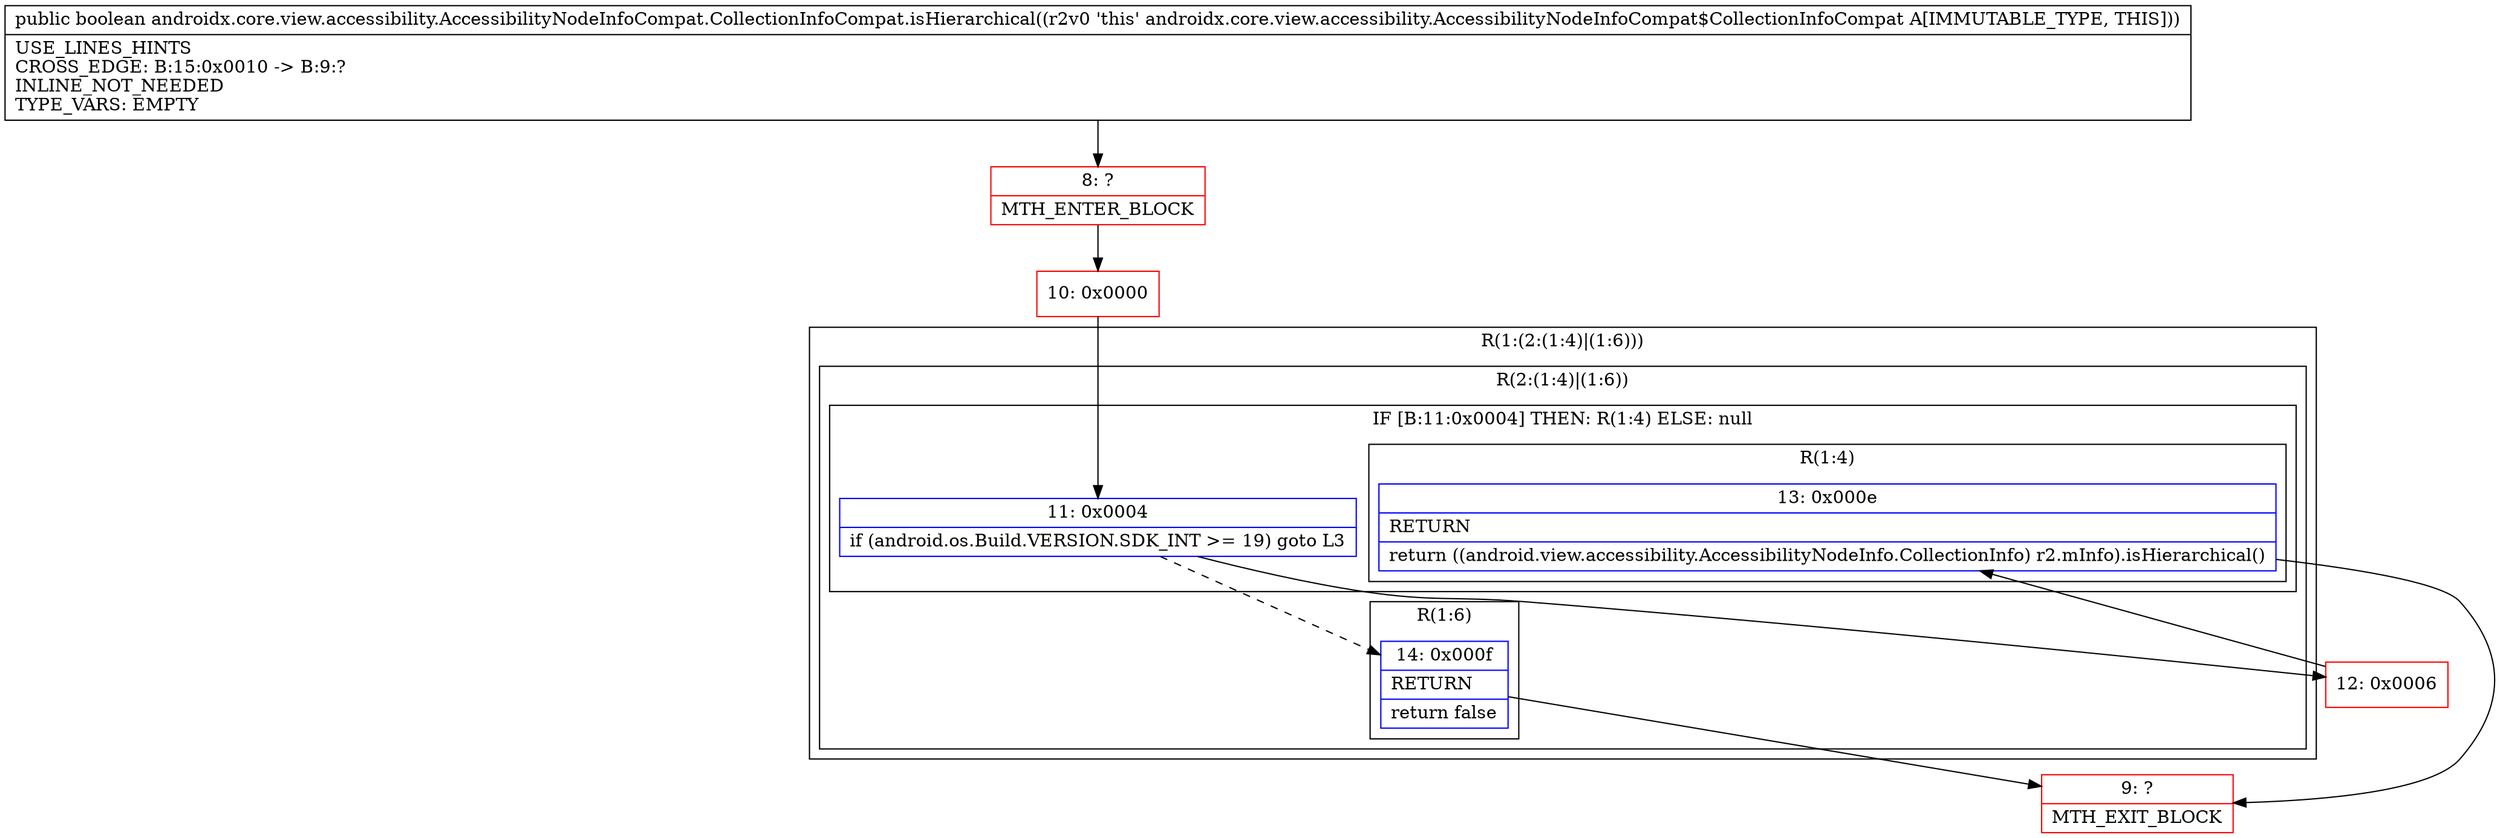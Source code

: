 digraph "CFG forandroidx.core.view.accessibility.AccessibilityNodeInfoCompat.CollectionInfoCompat.isHierarchical()Z" {
subgraph cluster_Region_1441406621 {
label = "R(1:(2:(1:4)|(1:6)))";
node [shape=record,color=blue];
subgraph cluster_Region_672978345 {
label = "R(2:(1:4)|(1:6))";
node [shape=record,color=blue];
subgraph cluster_IfRegion_192848254 {
label = "IF [B:11:0x0004] THEN: R(1:4) ELSE: null";
node [shape=record,color=blue];
Node_11 [shape=record,label="{11\:\ 0x0004|if (android.os.Build.VERSION.SDK_INT \>= 19) goto L3\l}"];
subgraph cluster_Region_160368042 {
label = "R(1:4)";
node [shape=record,color=blue];
Node_13 [shape=record,label="{13\:\ 0x000e|RETURN\l|return ((android.view.accessibility.AccessibilityNodeInfo.CollectionInfo) r2.mInfo).isHierarchical()\l}"];
}
}
subgraph cluster_Region_202697968 {
label = "R(1:6)";
node [shape=record,color=blue];
Node_14 [shape=record,label="{14\:\ 0x000f|RETURN\l|return false\l}"];
}
}
}
Node_8 [shape=record,color=red,label="{8\:\ ?|MTH_ENTER_BLOCK\l}"];
Node_10 [shape=record,color=red,label="{10\:\ 0x0000}"];
Node_12 [shape=record,color=red,label="{12\:\ 0x0006}"];
Node_9 [shape=record,color=red,label="{9\:\ ?|MTH_EXIT_BLOCK\l}"];
MethodNode[shape=record,label="{public boolean androidx.core.view.accessibility.AccessibilityNodeInfoCompat.CollectionInfoCompat.isHierarchical((r2v0 'this' androidx.core.view.accessibility.AccessibilityNodeInfoCompat$CollectionInfoCompat A[IMMUTABLE_TYPE, THIS]))  | USE_LINES_HINTS\lCROSS_EDGE: B:15:0x0010 \-\> B:9:?\lINLINE_NOT_NEEDED\lTYPE_VARS: EMPTY\l}"];
MethodNode -> Node_8;Node_11 -> Node_12;
Node_11 -> Node_14[style=dashed];
Node_13 -> Node_9;
Node_14 -> Node_9;
Node_8 -> Node_10;
Node_10 -> Node_11;
Node_12 -> Node_13;
}

